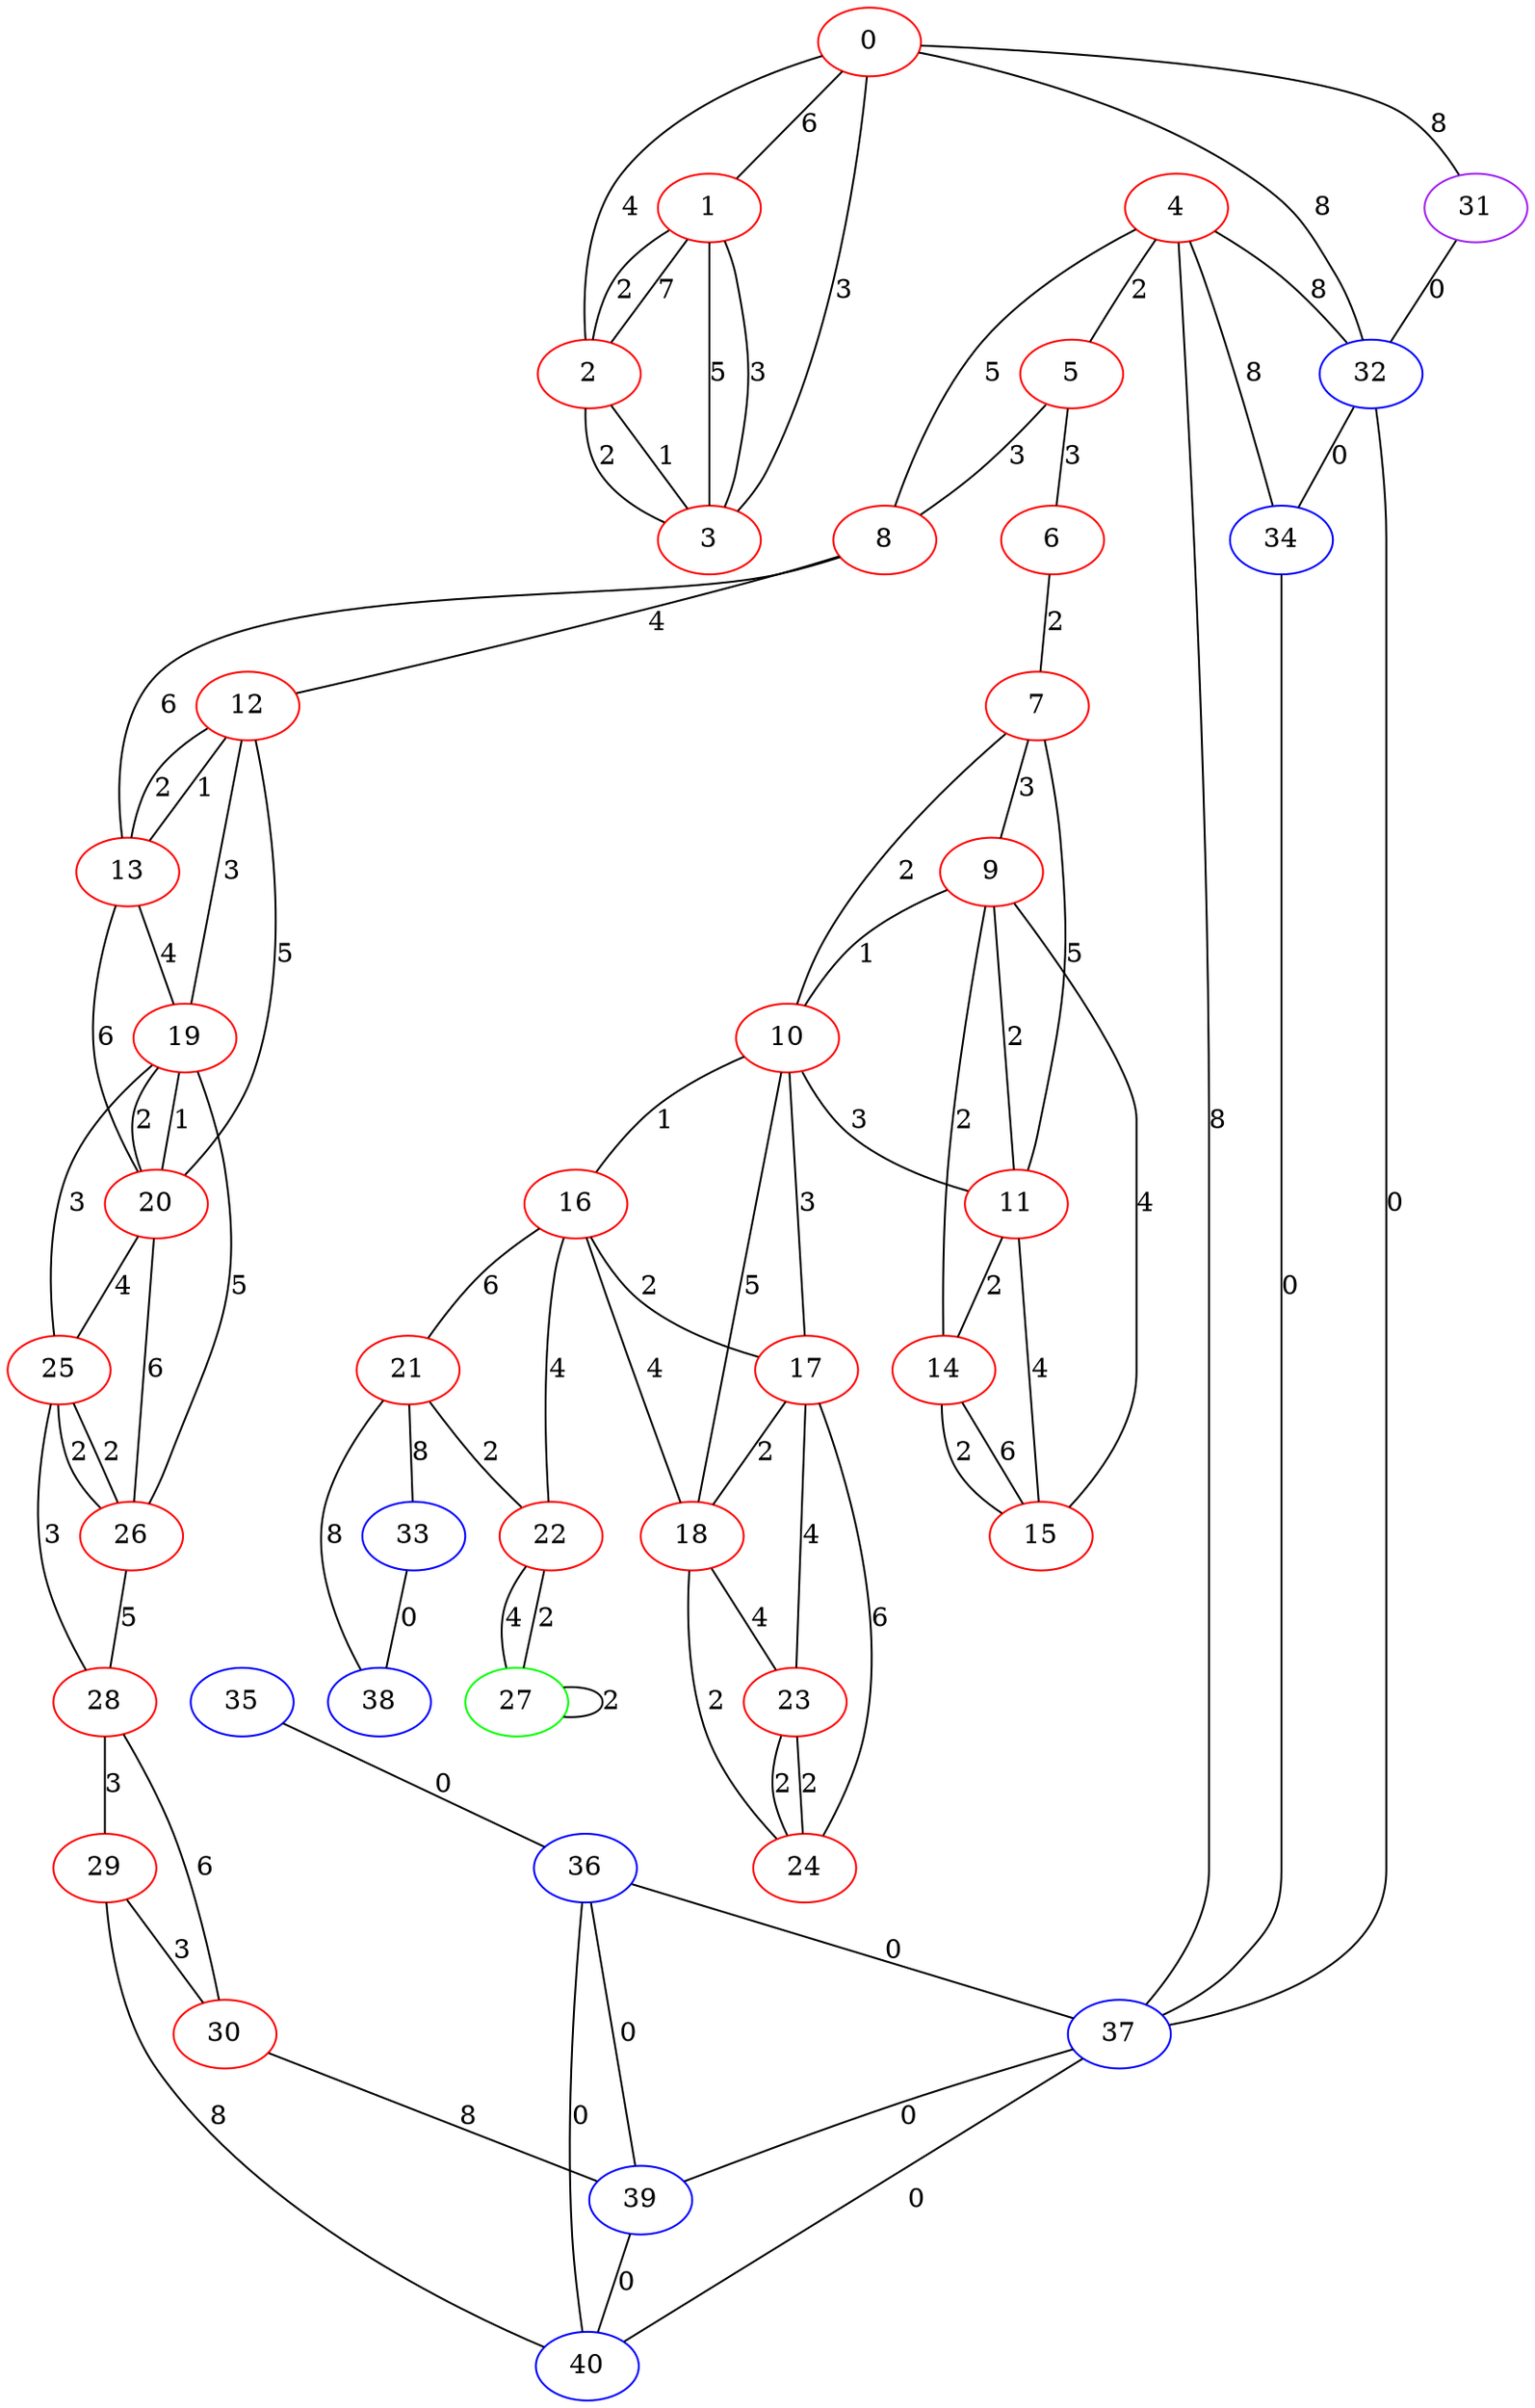 graph "" {
0 [color=red, weight=1];
1 [color=red, weight=1];
2 [color=red, weight=1];
3 [color=red, weight=1];
4 [color=red, weight=1];
5 [color=red, weight=1];
6 [color=red, weight=1];
7 [color=red, weight=1];
8 [color=red, weight=1];
9 [color=red, weight=1];
10 [color=red, weight=1];
11 [color=red, weight=1];
12 [color=red, weight=1];
13 [color=red, weight=1];
14 [color=red, weight=1];
15 [color=red, weight=1];
16 [color=red, weight=1];
17 [color=red, weight=1];
18 [color=red, weight=1];
19 [color=red, weight=1];
20 [color=red, weight=1];
21 [color=red, weight=1];
22 [color=red, weight=1];
23 [color=red, weight=1];
24 [color=red, weight=1];
25 [color=red, weight=1];
26 [color=red, weight=1];
27 [color=green, weight=2];
28 [color=red, weight=1];
29 [color=red, weight=1];
30 [color=red, weight=1];
31 [color=purple, weight=4];
32 [color=blue, weight=3];
33 [color=blue, weight=3];
34 [color=blue, weight=3];
35 [color=blue, weight=3];
36 [color=blue, weight=3];
37 [color=blue, weight=3];
38 [color=blue, weight=3];
39 [color=blue, weight=3];
40 [color=blue, weight=3];
0 -- 32  [key=0, label=8];
0 -- 1  [key=0, label=6];
0 -- 2  [key=0, label=4];
0 -- 3  [key=0, label=3];
0 -- 31  [key=0, label=8];
1 -- 2  [key=0, label=7];
1 -- 2  [key=1, label=2];
1 -- 3  [key=0, label=5];
1 -- 3  [key=1, label=3];
2 -- 3  [key=0, label=2];
2 -- 3  [key=1, label=1];
4 -- 8  [key=0, label=5];
4 -- 32  [key=0, label=8];
4 -- 34  [key=0, label=8];
4 -- 5  [key=0, label=2];
4 -- 37  [key=0, label=8];
5 -- 8  [key=0, label=3];
5 -- 6  [key=0, label=3];
6 -- 7  [key=0, label=2];
7 -- 9  [key=0, label=3];
7 -- 10  [key=0, label=2];
7 -- 11  [key=0, label=5];
8 -- 12  [key=0, label=4];
8 -- 13  [key=0, label=6];
9 -- 11  [key=0, label=2];
9 -- 10  [key=0, label=1];
9 -- 14  [key=0, label=2];
9 -- 15  [key=0, label=4];
10 -- 11  [key=0, label=3];
10 -- 16  [key=0, label=1];
10 -- 17  [key=0, label=3];
10 -- 18  [key=0, label=5];
11 -- 14  [key=0, label=2];
11 -- 15  [key=0, label=4];
12 -- 19  [key=0, label=3];
12 -- 20  [key=0, label=5];
12 -- 13  [key=0, label=1];
12 -- 13  [key=1, label=2];
13 -- 20  [key=0, label=6];
13 -- 19  [key=0, label=4];
14 -- 15  [key=0, label=2];
14 -- 15  [key=1, label=6];
16 -- 17  [key=0, label=2];
16 -- 18  [key=0, label=4];
16 -- 22  [key=0, label=4];
16 -- 21  [key=0, label=6];
17 -- 24  [key=0, label=6];
17 -- 18  [key=0, label=2];
17 -- 23  [key=0, label=4];
18 -- 24  [key=0, label=2];
18 -- 23  [key=0, label=4];
19 -- 20  [key=0, label=2];
19 -- 20  [key=1, label=1];
19 -- 26  [key=0, label=5];
19 -- 25  [key=0, label=3];
20 -- 25  [key=0, label=4];
20 -- 26  [key=0, label=6];
21 -- 33  [key=0, label=8];
21 -- 38  [key=0, label=8];
21 -- 22  [key=0, label=2];
22 -- 27  [key=0, label=4];
22 -- 27  [key=1, label=2];
23 -- 24  [key=0, label=2];
23 -- 24  [key=1, label=2];
25 -- 28  [key=0, label=3];
25 -- 26  [key=0, label=2];
25 -- 26  [key=1, label=2];
26 -- 28  [key=0, label=5];
27 -- 27  [key=0, label=2];
28 -- 29  [key=0, label=3];
28 -- 30  [key=0, label=6];
29 -- 40  [key=0, label=8];
29 -- 30  [key=0, label=3];
30 -- 39  [key=0, label=8];
31 -- 32  [key=0, label=0];
32 -- 34  [key=0, label=0];
32 -- 37  [key=0, label=0];
33 -- 38  [key=0, label=0];
34 -- 37  [key=0, label=0];
35 -- 36  [key=0, label=0];
36 -- 40  [key=0, label=0];
36 -- 37  [key=0, label=0];
36 -- 39  [key=0, label=0];
37 -- 39  [key=0, label=0];
37 -- 40  [key=0, label=0];
39 -- 40  [key=0, label=0];
}
